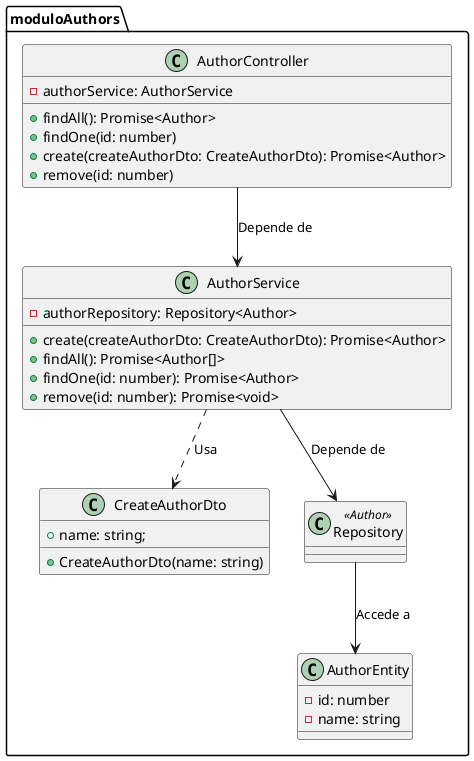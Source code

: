 @startuml
package moduloAuthors {
    class AuthorService {
        - authorRepository: Repository<Author>

        + create(createAuthorDto: CreateAuthorDto): Promise<Author>
        + findAll(): Promise<Author[]>
        + findOne(id: number): Promise<Author>
        + remove(id: number): Promise<void>
    }

    class AuthorController {
        - authorService: AuthorService

        + findAll(): Promise<Author>
        + findOne(id: number)
        + create(createAuthorDto: CreateAuthorDto): Promise<Author>
        + remove(id: number)
    }

    class CreateAuthorDto {
        + name: string;

        + CreateAuthorDto(name: string)
    }

    class AuthorEntity{
        - id: number
        - name: string
    }

    class Repository<<Author>>{

    }
}

' Relaciones
AuthorController --> AuthorService : Depende de
AuthorService ..> CreateAuthorDto : Usa
AuthorService --> Repository : Depende de
Repository --> AuthorEntity : Accede a
@enduml